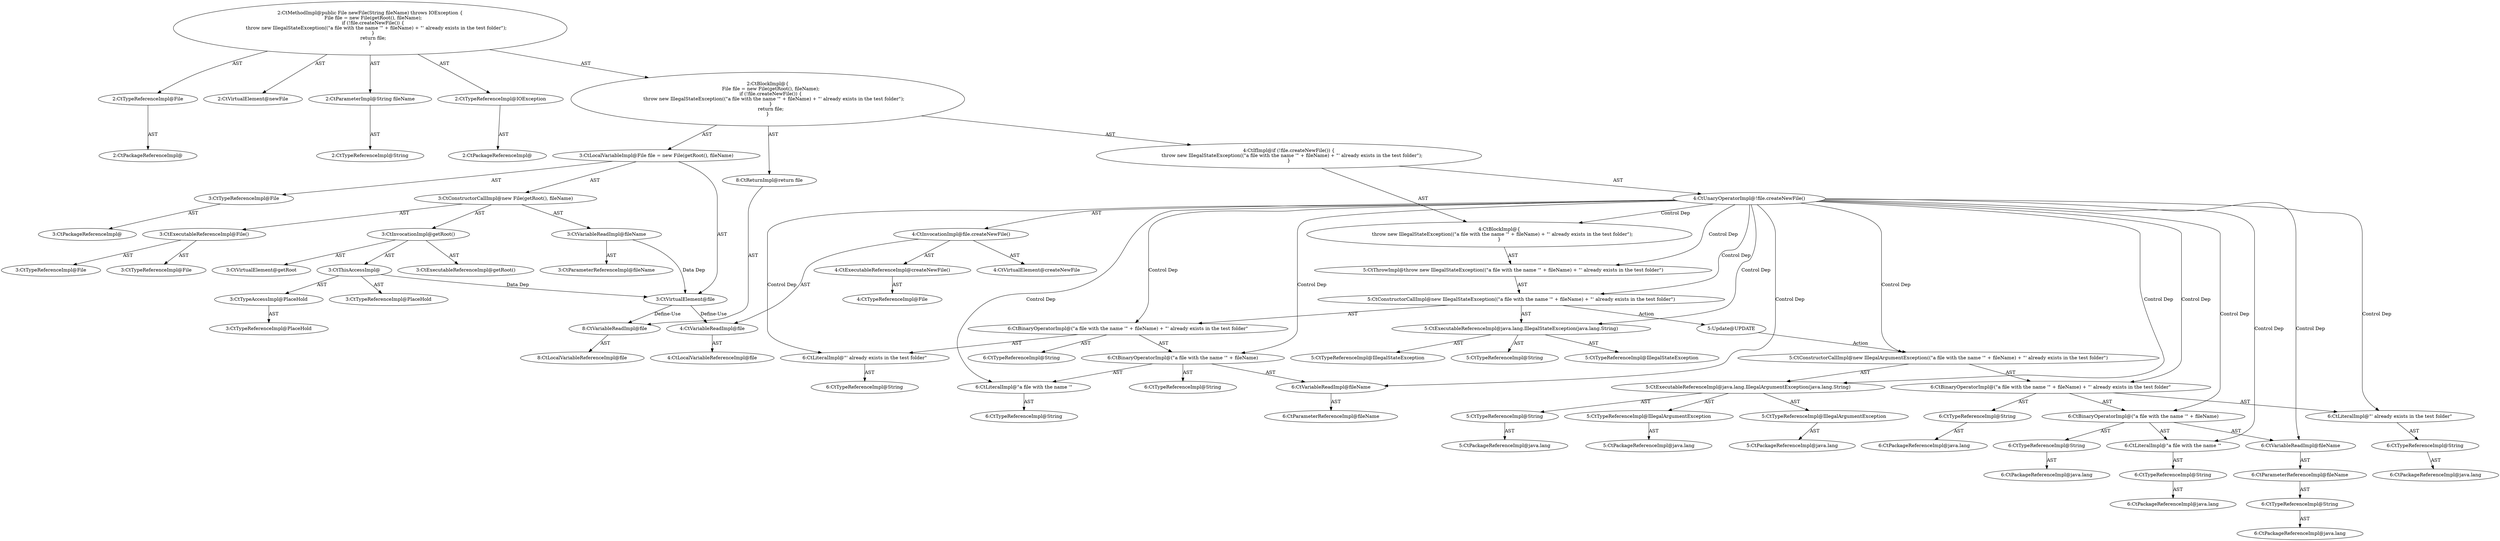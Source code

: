 digraph "newFile#?,String" {
0 [label="2:CtTypeReferenceImpl@File" shape=ellipse]
1 [label="2:CtPackageReferenceImpl@" shape=ellipse]
2 [label="2:CtVirtualElement@newFile" shape=ellipse]
3 [label="2:CtParameterImpl@String fileName" shape=ellipse]
4 [label="2:CtTypeReferenceImpl@String" shape=ellipse]
5 [label="2:CtTypeReferenceImpl@IOException" shape=ellipse]
6 [label="2:CtPackageReferenceImpl@" shape=ellipse]
7 [label="3:CtTypeReferenceImpl@File" shape=ellipse]
8 [label="3:CtPackageReferenceImpl@" shape=ellipse]
9 [label="3:CtExecutableReferenceImpl@File()" shape=ellipse]
10 [label="3:CtTypeReferenceImpl@File" shape=ellipse]
11 [label="3:CtTypeReferenceImpl@File" shape=ellipse]
12 [label="3:CtExecutableReferenceImpl@getRoot()" shape=ellipse]
13 [label="3:CtVirtualElement@getRoot" shape=ellipse]
14 [label="3:CtTypeAccessImpl@PlaceHold" shape=ellipse]
15 [label="3:CtTypeReferenceImpl@PlaceHold" shape=ellipse]
16 [label="3:CtThisAccessImpl@" shape=ellipse]
17 [label="3:CtTypeReferenceImpl@PlaceHold" shape=ellipse]
18 [label="3:CtInvocationImpl@getRoot()" shape=ellipse]
19 [label="3:CtVariableReadImpl@fileName" shape=ellipse]
20 [label="3:CtParameterReferenceImpl@fileName" shape=ellipse]
21 [label="3:CtConstructorCallImpl@new File(getRoot(), fileName)" shape=ellipse]
22 [label="3:CtVirtualElement@file" shape=ellipse]
23 [label="3:CtLocalVariableImpl@File file = new File(getRoot(), fileName)" shape=ellipse]
24 [label="4:CtExecutableReferenceImpl@createNewFile()" shape=ellipse]
25 [label="4:CtTypeReferenceImpl@File" shape=ellipse]
26 [label="4:CtVirtualElement@createNewFile" shape=ellipse]
27 [label="4:CtVariableReadImpl@file" shape=ellipse]
28 [label="4:CtLocalVariableReferenceImpl@file" shape=ellipse]
29 [label="4:CtInvocationImpl@file.createNewFile()" shape=ellipse]
30 [label="4:CtUnaryOperatorImpl@!file.createNewFile()" shape=ellipse]
31 [label="5:CtExecutableReferenceImpl@java.lang.IllegalStateException(java.lang.String)" shape=ellipse]
32 [label="5:CtTypeReferenceImpl@IllegalStateException" shape=ellipse]
33 [label="5:CtTypeReferenceImpl@IllegalStateException" shape=ellipse]
34 [label="5:CtTypeReferenceImpl@String" shape=ellipse]
35 [label="6:CtLiteralImpl@\"a file with the name \'\"" shape=ellipse]
36 [label="6:CtTypeReferenceImpl@String" shape=ellipse]
37 [label="6:CtVariableReadImpl@fileName" shape=ellipse]
38 [label="6:CtParameterReferenceImpl@fileName" shape=ellipse]
39 [label="6:CtBinaryOperatorImpl@(\"a file with the name \'\" + fileName)" shape=ellipse]
40 [label="6:CtTypeReferenceImpl@String" shape=ellipse]
41 [label="6:CtLiteralImpl@\"\' already exists in the test folder\"" shape=ellipse]
42 [label="6:CtTypeReferenceImpl@String" shape=ellipse]
43 [label="6:CtBinaryOperatorImpl@(\"a file with the name \'\" + fileName) + \"\' already exists in the test folder\"" shape=ellipse]
44 [label="6:CtTypeReferenceImpl@String" shape=ellipse]
45 [label="5:CtConstructorCallImpl@new IllegalStateException((\"a file with the name \'\" + fileName) + \"\' already exists in the test folder\")" shape=ellipse]
46 [label="5:CtThrowImpl@throw new IllegalStateException((\"a file with the name \'\" + fileName) + \"\' already exists in the test folder\")" shape=ellipse]
47 [label="4:CtBlockImpl@\{
    throw new IllegalStateException((\"a file with the name \'\" + fileName) + \"\' already exists in the test folder\");
\}" shape=ellipse]
48 [label="4:CtIfImpl@if (!file.createNewFile()) \{
    throw new IllegalStateException((\"a file with the name \'\" + fileName) + \"\' already exists in the test folder\");
\}" shape=ellipse]
49 [label="8:CtVariableReadImpl@file" shape=ellipse]
50 [label="8:CtLocalVariableReferenceImpl@file" shape=ellipse]
51 [label="8:CtReturnImpl@return file" shape=ellipse]
52 [label="2:CtBlockImpl@\{
    File file = new File(getRoot(), fileName);
    if (!file.createNewFile()) \{
        throw new IllegalStateException((\"a file with the name \'\" + fileName) + \"\' already exists in the test folder\");
    \}
    return file;
\}" shape=ellipse]
53 [label="2:CtMethodImpl@public File newFile(String fileName) throws IOException \{
    File file = new File(getRoot(), fileName);
    if (!file.createNewFile()) \{
        throw new IllegalStateException((\"a file with the name \'\" + fileName) + \"\' already exists in the test folder\");
    \}
    return file;
\}" shape=ellipse]
54 [label="5:Update@UPDATE" shape=ellipse]
55 [label="5:CtPackageReferenceImpl@java.lang" shape=ellipse]
56 [label="5:CtTypeReferenceImpl@IllegalArgumentException" shape=ellipse]
57 [label="5:CtPackageReferenceImpl@java.lang" shape=ellipse]
58 [label="5:CtTypeReferenceImpl@IllegalArgumentException" shape=ellipse]
59 [label="5:CtPackageReferenceImpl@java.lang" shape=ellipse]
60 [label="5:CtTypeReferenceImpl@String" shape=ellipse]
61 [label="5:CtExecutableReferenceImpl@java.lang.IllegalArgumentException(java.lang.String)" shape=ellipse]
62 [label="6:CtPackageReferenceImpl@java.lang" shape=ellipse]
63 [label="6:CtTypeReferenceImpl@String" shape=ellipse]
64 [label="6:CtPackageReferenceImpl@java.lang" shape=ellipse]
65 [label="6:CtTypeReferenceImpl@String" shape=ellipse]
66 [label="6:CtPackageReferenceImpl@java.lang" shape=ellipse]
67 [label="6:CtTypeReferenceImpl@String" shape=ellipse]
68 [label="6:CtLiteralImpl@\"a file with the name \'\"" shape=ellipse]
69 [label="6:CtPackageReferenceImpl@java.lang" shape=ellipse]
70 [label="6:CtTypeReferenceImpl@String" shape=ellipse]
71 [label="6:CtParameterReferenceImpl@fileName" shape=ellipse]
72 [label="6:CtVariableReadImpl@fileName" shape=ellipse]
73 [label="6:CtBinaryOperatorImpl@(\"a file with the name \'\" + fileName)" shape=ellipse]
74 [label="6:CtPackageReferenceImpl@java.lang" shape=ellipse]
75 [label="6:CtTypeReferenceImpl@String" shape=ellipse]
76 [label="6:CtLiteralImpl@\"\' already exists in the test folder\"" shape=ellipse]
77 [label="6:CtBinaryOperatorImpl@(\"a file with the name \'\" + fileName) + \"\' already exists in the test folder\"" shape=ellipse]
78 [label="5:CtConstructorCallImpl@new IllegalArgumentException((\"a file with the name \'\" + fileName) + \"\' already exists in the test folder\")" shape=ellipse]
0 -> 1 [label="AST"];
3 -> 4 [label="AST"];
5 -> 6 [label="AST"];
7 -> 8 [label="AST"];
9 -> 10 [label="AST"];
9 -> 11 [label="AST"];
14 -> 15 [label="AST"];
16 -> 17 [label="AST"];
16 -> 14 [label="AST"];
16 -> 22 [label="Data Dep"];
18 -> 13 [label="AST"];
18 -> 16 [label="AST"];
18 -> 12 [label="AST"];
19 -> 20 [label="AST"];
19 -> 22 [label="Data Dep"];
21 -> 9 [label="AST"];
21 -> 18 [label="AST"];
21 -> 19 [label="AST"];
22 -> 27 [label="Define-Use"];
22 -> 49 [label="Define-Use"];
23 -> 22 [label="AST"];
23 -> 7 [label="AST"];
23 -> 21 [label="AST"];
24 -> 25 [label="AST"];
27 -> 28 [label="AST"];
29 -> 26 [label="AST"];
29 -> 27 [label="AST"];
29 -> 24 [label="AST"];
30 -> 29 [label="AST"];
30 -> 47 [label="Control Dep"];
30 -> 46 [label="Control Dep"];
30 -> 45 [label="Control Dep"];
30 -> 31 [label="Control Dep"];
30 -> 43 [label="Control Dep"];
30 -> 39 [label="Control Dep"];
30 -> 35 [label="Control Dep"];
30 -> 37 [label="Control Dep"];
30 -> 41 [label="Control Dep"];
30 -> 61 [label="Control Dep"];
30 -> 68 [label="Control Dep"];
30 -> 72 [label="Control Dep"];
30 -> 73 [label="Control Dep"];
30 -> 76 [label="Control Dep"];
30 -> 77 [label="Control Dep"];
30 -> 78 [label="Control Dep"];
31 -> 32 [label="AST"];
31 -> 33 [label="AST"];
31 -> 34 [label="AST"];
35 -> 36 [label="AST"];
37 -> 38 [label="AST"];
39 -> 40 [label="AST"];
39 -> 35 [label="AST"];
39 -> 37 [label="AST"];
41 -> 42 [label="AST"];
43 -> 44 [label="AST"];
43 -> 39 [label="AST"];
43 -> 41 [label="AST"];
45 -> 31 [label="AST"];
45 -> 43 [label="AST"];
45 -> 54 [label="Action"];
46 -> 45 [label="AST"];
47 -> 46 [label="AST"];
48 -> 30 [label="AST"];
48 -> 47 [label="AST"];
49 -> 50 [label="AST"];
51 -> 49 [label="AST"];
52 -> 23 [label="AST"];
52 -> 48 [label="AST"];
52 -> 51 [label="AST"];
53 -> 2 [label="AST"];
53 -> 0 [label="AST"];
53 -> 3 [label="AST"];
53 -> 5 [label="AST"];
53 -> 52 [label="AST"];
54 -> 78 [label="Action"];
56 -> 55 [label="AST"];
58 -> 57 [label="AST"];
60 -> 59 [label="AST"];
61 -> 56 [label="AST"];
61 -> 58 [label="AST"];
61 -> 60 [label="AST"];
63 -> 62 [label="AST"];
65 -> 64 [label="AST"];
67 -> 66 [label="AST"];
68 -> 67 [label="AST"];
70 -> 69 [label="AST"];
71 -> 70 [label="AST"];
72 -> 71 [label="AST"];
73 -> 65 [label="AST"];
73 -> 68 [label="AST"];
73 -> 72 [label="AST"];
75 -> 74 [label="AST"];
76 -> 75 [label="AST"];
77 -> 63 [label="AST"];
77 -> 73 [label="AST"];
77 -> 76 [label="AST"];
78 -> 61 [label="AST"];
78 -> 77 [label="AST"];
}